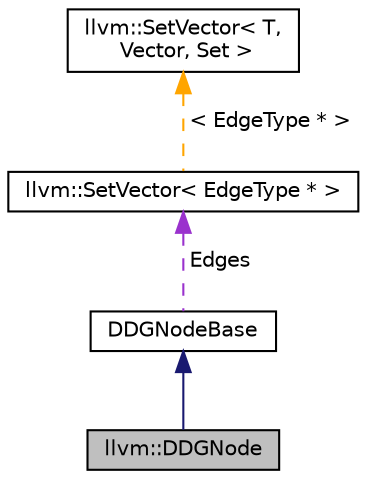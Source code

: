 digraph "llvm::DDGNode"
{
 // LATEX_PDF_SIZE
  bgcolor="transparent";
  edge [fontname="Helvetica",fontsize="10",labelfontname="Helvetica",labelfontsize="10"];
  node [fontname="Helvetica",fontsize="10",shape=record];
  Node1 [label="llvm::DDGNode",height=0.2,width=0.4,color="black", fillcolor="grey75", style="filled", fontcolor="black",tooltip="Data Dependence Graph Node The graph can represent the following types of nodes:"];
  Node2 -> Node1 [dir="back",color="midnightblue",fontsize="10",style="solid",fontname="Helvetica"];
  Node2 [label="DDGNodeBase",height=0.2,width=0.4,color="black",URL="$classllvm_1_1DGNode.html",tooltip="Represent a node in the directed graph."];
  Node3 -> Node2 [dir="back",color="darkorchid3",fontsize="10",style="dashed",label=" Edges" ,fontname="Helvetica"];
  Node3 [label="llvm::SetVector\< EdgeType * \>",height=0.2,width=0.4,color="black",URL="$classllvm_1_1SetVector.html",tooltip=" "];
  Node4 -> Node3 [dir="back",color="orange",fontsize="10",style="dashed",label=" \< EdgeType * \>" ,fontname="Helvetica"];
  Node4 [label="llvm::SetVector\< T,\l Vector, Set \>",height=0.2,width=0.4,color="black",URL="$classllvm_1_1SetVector.html",tooltip="A vector that has set insertion semantics."];
}
